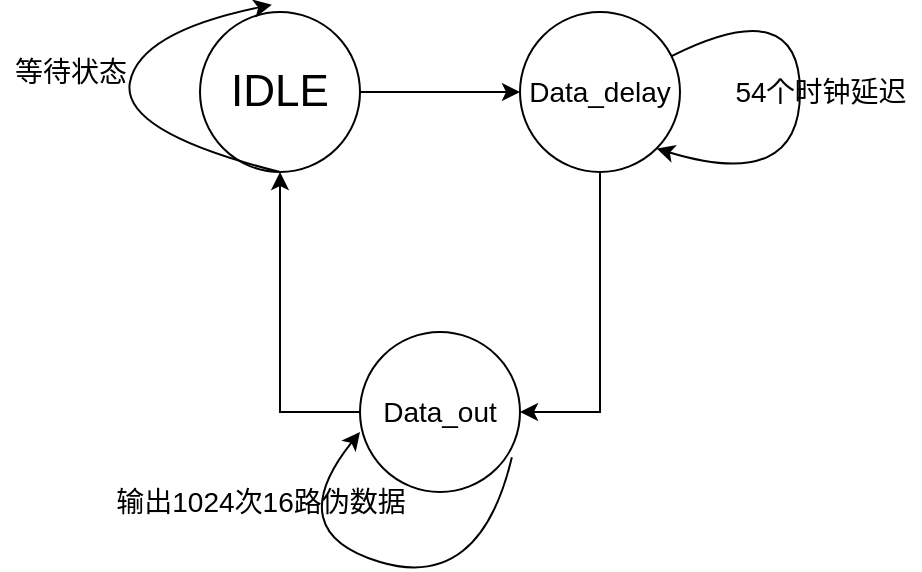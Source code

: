 <mxfile version="16.6.4" type="github">
  <diagram id="VcvyYQS7H4pZPkGKxR4q" name="Page-1">
    <mxGraphModel dx="981" dy="526" grid="1" gridSize="10" guides="1" tooltips="1" connect="1" arrows="1" fold="1" page="1" pageScale="1" pageWidth="827" pageHeight="1169" math="0" shadow="0">
      <root>
        <mxCell id="0" />
        <mxCell id="1" parent="0" />
        <mxCell id="PO2JDKDXBbZzIR4MBHz4-15" style="edgeStyle=orthogonalEdgeStyle;rounded=0;orthogonalLoop=1;jettySize=auto;html=1;entryX=0;entryY=0.5;entryDx=0;entryDy=0;fontSize=14;" edge="1" parent="1" source="PO2JDKDXBbZzIR4MBHz4-1" target="PO2JDKDXBbZzIR4MBHz4-2">
          <mxGeometry relative="1" as="geometry" />
        </mxCell>
        <mxCell id="PO2JDKDXBbZzIR4MBHz4-1" value="&lt;font style=&quot;font-size: 22px&quot;&gt;IDLE&lt;/font&gt;" style="ellipse;whiteSpace=wrap;html=1;aspect=fixed;" vertex="1" parent="1">
          <mxGeometry x="370" y="350" width="80" height="80" as="geometry" />
        </mxCell>
        <mxCell id="PO2JDKDXBbZzIR4MBHz4-13" style="edgeStyle=orthogonalEdgeStyle;rounded=0;orthogonalLoop=1;jettySize=auto;html=1;exitX=0.5;exitY=1;exitDx=0;exitDy=0;entryX=1;entryY=0.5;entryDx=0;entryDy=0;fontSize=14;" edge="1" parent="1" source="PO2JDKDXBbZzIR4MBHz4-2" target="PO2JDKDXBbZzIR4MBHz4-3">
          <mxGeometry relative="1" as="geometry" />
        </mxCell>
        <mxCell id="PO2JDKDXBbZzIR4MBHz4-2" value="&lt;font style=&quot;font-size: 14px&quot;&gt;Data_delay&lt;/font&gt;" style="ellipse;whiteSpace=wrap;html=1;aspect=fixed;" vertex="1" parent="1">
          <mxGeometry x="530" y="350" width="80" height="80" as="geometry" />
        </mxCell>
        <mxCell id="PO2JDKDXBbZzIR4MBHz4-14" style="edgeStyle=orthogonalEdgeStyle;rounded=0;orthogonalLoop=1;jettySize=auto;html=1;exitX=0;exitY=0.5;exitDx=0;exitDy=0;fontSize=14;" edge="1" parent="1" source="PO2JDKDXBbZzIR4MBHz4-3" target="PO2JDKDXBbZzIR4MBHz4-1">
          <mxGeometry relative="1" as="geometry" />
        </mxCell>
        <mxCell id="PO2JDKDXBbZzIR4MBHz4-3" value="&lt;font style=&quot;font-size: 14px&quot;&gt;Data_out&lt;/font&gt;" style="ellipse;whiteSpace=wrap;html=1;aspect=fixed;" vertex="1" parent="1">
          <mxGeometry x="450" y="510" width="80" height="80" as="geometry" />
        </mxCell>
        <mxCell id="PO2JDKDXBbZzIR4MBHz4-7" value="" style="curved=1;endArrow=classic;html=1;rounded=0;exitX=0.5;exitY=1;exitDx=0;exitDy=0;entryX=0.449;entryY=-0.045;entryDx=0;entryDy=0;entryPerimeter=0;" edge="1" parent="1" source="PO2JDKDXBbZzIR4MBHz4-1" target="PO2JDKDXBbZzIR4MBHz4-1">
          <mxGeometry width="50" height="50" relative="1" as="geometry">
            <mxPoint x="260" y="470" as="sourcePoint" />
            <mxPoint x="310" y="420" as="targetPoint" />
            <Array as="points">
              <mxPoint x="330" y="410" />
              <mxPoint x="340" y="360" />
            </Array>
          </mxGeometry>
        </mxCell>
        <mxCell id="PO2JDKDXBbZzIR4MBHz4-9" value="" style="curved=1;endArrow=classic;html=1;rounded=0;entryX=1;entryY=1;entryDx=0;entryDy=0;" edge="1" parent="1" source="PO2JDKDXBbZzIR4MBHz4-2" target="PO2JDKDXBbZzIR4MBHz4-2">
          <mxGeometry width="50" height="50" relative="1" as="geometry">
            <mxPoint x="670" y="460" as="sourcePoint" />
            <mxPoint x="720" y="410" as="targetPoint" />
            <Array as="points">
              <mxPoint x="670" y="340" />
            </Array>
          </mxGeometry>
        </mxCell>
        <mxCell id="PO2JDKDXBbZzIR4MBHz4-10" value="54个时钟延迟" style="text;html=1;align=center;verticalAlign=middle;resizable=0;points=[];autosize=1;strokeColor=none;fillColor=none;fontSize=14;" vertex="1" parent="1">
          <mxGeometry x="630" y="380" width="100" height="20" as="geometry" />
        </mxCell>
        <mxCell id="PO2JDKDXBbZzIR4MBHz4-11" value="输出1024次16路伪数据" style="text;html=1;align=center;verticalAlign=middle;resizable=0;points=[];autosize=1;strokeColor=none;fillColor=none;fontSize=14;" vertex="1" parent="1">
          <mxGeometry x="320" y="585" width="160" height="20" as="geometry" />
        </mxCell>
        <mxCell id="PO2JDKDXBbZzIR4MBHz4-12" value="等待状态" style="text;html=1;align=center;verticalAlign=middle;resizable=0;points=[];autosize=1;strokeColor=none;fillColor=none;fontSize=14;" vertex="1" parent="1">
          <mxGeometry x="270" y="370" width="70" height="20" as="geometry" />
        </mxCell>
        <mxCell id="PO2JDKDXBbZzIR4MBHz4-16" value="" style="curved=1;endArrow=classic;html=1;rounded=0;fontSize=14;exitX=0.949;exitY=0.783;exitDx=0;exitDy=0;exitPerimeter=0;entryX=0;entryY=0.625;entryDx=0;entryDy=0;entryPerimeter=0;" edge="1" parent="1" source="PO2JDKDXBbZzIR4MBHz4-3" target="PO2JDKDXBbZzIR4MBHz4-3">
          <mxGeometry width="50" height="50" relative="1" as="geometry">
            <mxPoint x="620" y="600" as="sourcePoint" />
            <mxPoint x="670" y="550" as="targetPoint" />
            <Array as="points">
              <mxPoint x="510" y="640" />
              <mxPoint x="410" y="610" />
            </Array>
          </mxGeometry>
        </mxCell>
      </root>
    </mxGraphModel>
  </diagram>
</mxfile>
